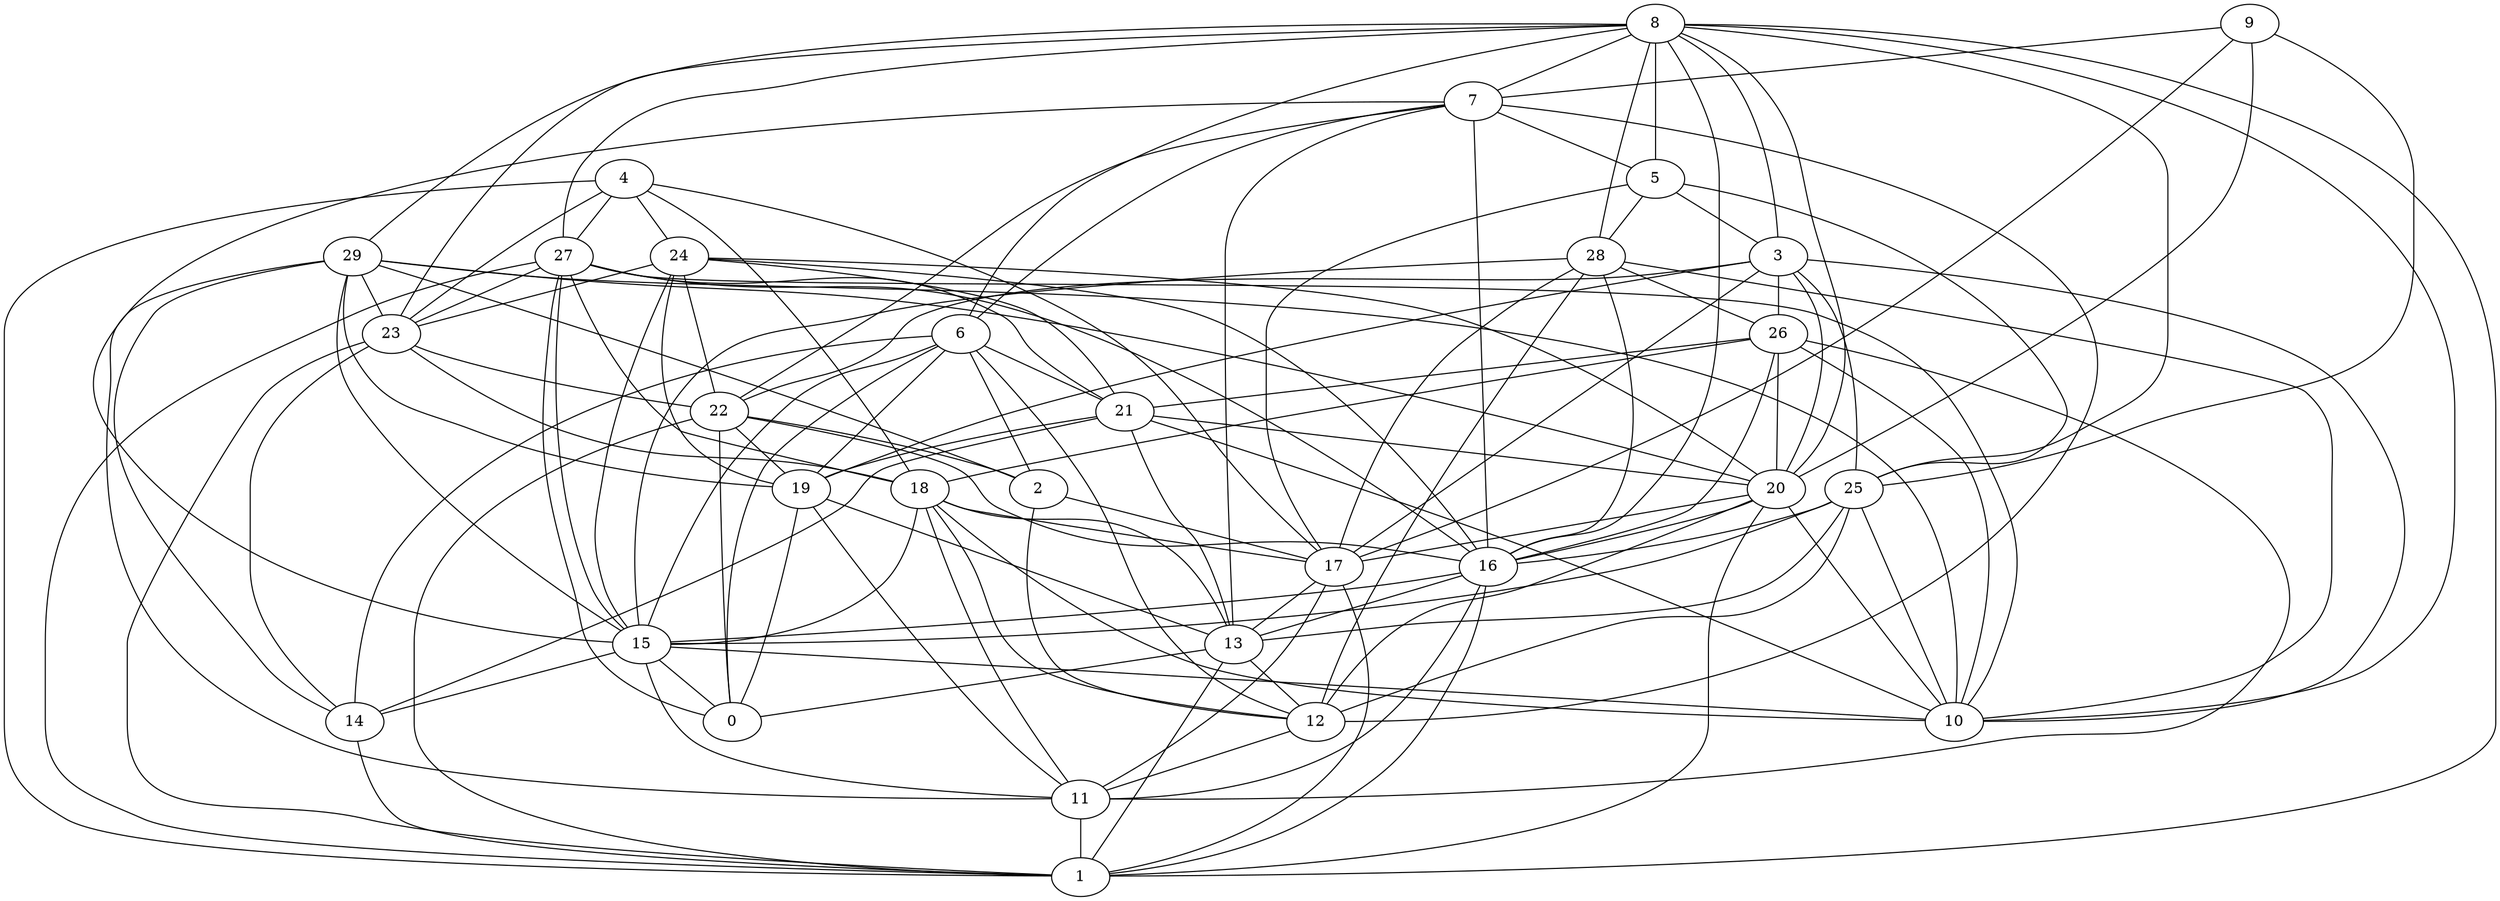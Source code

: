 digraph GG_graph {

subgraph G_graph {
edge [color = black]
"4" -> "17" [dir = none]
"4" -> "24" [dir = none]
"4" -> "18" [dir = none]
"4" -> "23" [dir = none]
"23" -> "22" [dir = none]
"23" -> "14" [dir = none]
"23" -> "1" [dir = none]
"21" -> "10" [dir = none]
"21" -> "19" [dir = none]
"21" -> "20" [dir = none]
"20" -> "12" [dir = none]
"20" -> "16" [dir = none]
"20" -> "1" [dir = none]
"29" -> "23" [dir = none]
"29" -> "10" [dir = none]
"29" -> "19" [dir = none]
"29" -> "2" [dir = none]
"29" -> "11" [dir = none]
"29" -> "14" [dir = none]
"29" -> "20" [dir = none]
"13" -> "12" [dir = none]
"13" -> "1" [dir = none]
"15" -> "11" [dir = none]
"14" -> "1" [dir = none]
"26" -> "11" [dir = none]
"26" -> "21" [dir = none]
"26" -> "10" [dir = none]
"28" -> "26" [dir = none]
"28" -> "17" [dir = none]
"28" -> "16" [dir = none]
"9" -> "7" [dir = none]
"9" -> "17" [dir = none]
"9" -> "20" [dir = none]
"9" -> "25" [dir = none]
"22" -> "19" [dir = none]
"22" -> "0" [dir = none]
"22" -> "16" [dir = none]
"17" -> "1" [dir = none]
"17" -> "13" [dir = none]
"16" -> "13" [dir = none]
"16" -> "11" [dir = none]
"5" -> "28" [dir = none]
"5" -> "3" [dir = none]
"24" -> "20" [dir = none]
"24" -> "21" [dir = none]
"24" -> "16" [dir = none]
"24" -> "23" [dir = none]
"24" -> "22" [dir = none]
"8" -> "20" [dir = none]
"8" -> "23" [dir = none]
"8" -> "1" [dir = none]
"8" -> "5" [dir = none]
"8" -> "3" [dir = none]
"8" -> "27" [dir = none]
"8" -> "10" [dir = none]
"8" -> "29" [dir = none]
"8" -> "16" [dir = none]
"12" -> "11" [dir = none]
"18" -> "13" [dir = none]
"18" -> "15" [dir = none]
"18" -> "12" [dir = none]
"18" -> "17" [dir = none]
"25" -> "16" [dir = none]
"25" -> "13" [dir = none]
"2" -> "17" [dir = none]
"2" -> "12" [dir = none]
"19" -> "0" [dir = none]
"19" -> "11" [dir = none]
"19" -> "13" [dir = none]
"3" -> "25" [dir = none]
"3" -> "20" [dir = none]
"3" -> "26" [dir = none]
"3" -> "19" [dir = none]
"3" -> "17" [dir = none]
"3" -> "10" [dir = none]
"6" -> "12" [dir = none]
"6" -> "0" [dir = none]
"6" -> "15" [dir = none]
"6" -> "19" [dir = none]
"6" -> "21" [dir = none]
"7" -> "5" [dir = none]
"7" -> "22" [dir = none]
"7" -> "12" [dir = none]
"7" -> "16" [dir = none]
"7" -> "15" [dir = none]
"27" -> "0" [dir = none]
"27" -> "21" [dir = none]
"13" -> "0" [dir = none]
"27" -> "1" [dir = none]
"28" -> "12" [dir = none]
"4" -> "1" [dir = none]
"24" -> "15" [dir = none]
"16" -> "15" [dir = none]
"25" -> "12" [dir = none]
"8" -> "25" [dir = none]
"28" -> "10" [dir = none]
"26" -> "16" [dir = none]
"4" -> "27" [dir = none]
"22" -> "2" [dir = none]
"22" -> "1" [dir = none]
"27" -> "23" [dir = none]
"27" -> "10" [dir = none]
"8" -> "6" [dir = none]
"8" -> "28" [dir = none]
"15" -> "10" [dir = none]
"17" -> "11" [dir = none]
"26" -> "18" [dir = none]
"6" -> "14" [dir = none]
"27" -> "18" [dir = none]
"11" -> "1" [dir = none]
"27" -> "15" [dir = none]
"15" -> "0" [dir = none]
"18" -> "11" [dir = none]
"26" -> "20" [dir = none]
"21" -> "13" [dir = none]
"6" -> "2" [dir = none]
"23" -> "18" [dir = none]
"29" -> "15" [dir = none]
"7" -> "6" [dir = none]
"27" -> "16" [dir = none]
"8" -> "7" [dir = none]
"18" -> "10" [dir = none]
"21" -> "14" [dir = none]
"25" -> "10" [dir = none]
"5" -> "17" [dir = none]
"7" -> "13" [dir = none]
"3" -> "22" [dir = none]
"20" -> "17" [dir = none]
"16" -> "1" [dir = none]
"20" -> "10" [dir = none]
"28" -> "15" [dir = none]
"5" -> "25" [dir = none]
"15" -> "14" [dir = none]
"25" -> "15" [dir = none]
"24" -> "19" [dir = none]
}

}
